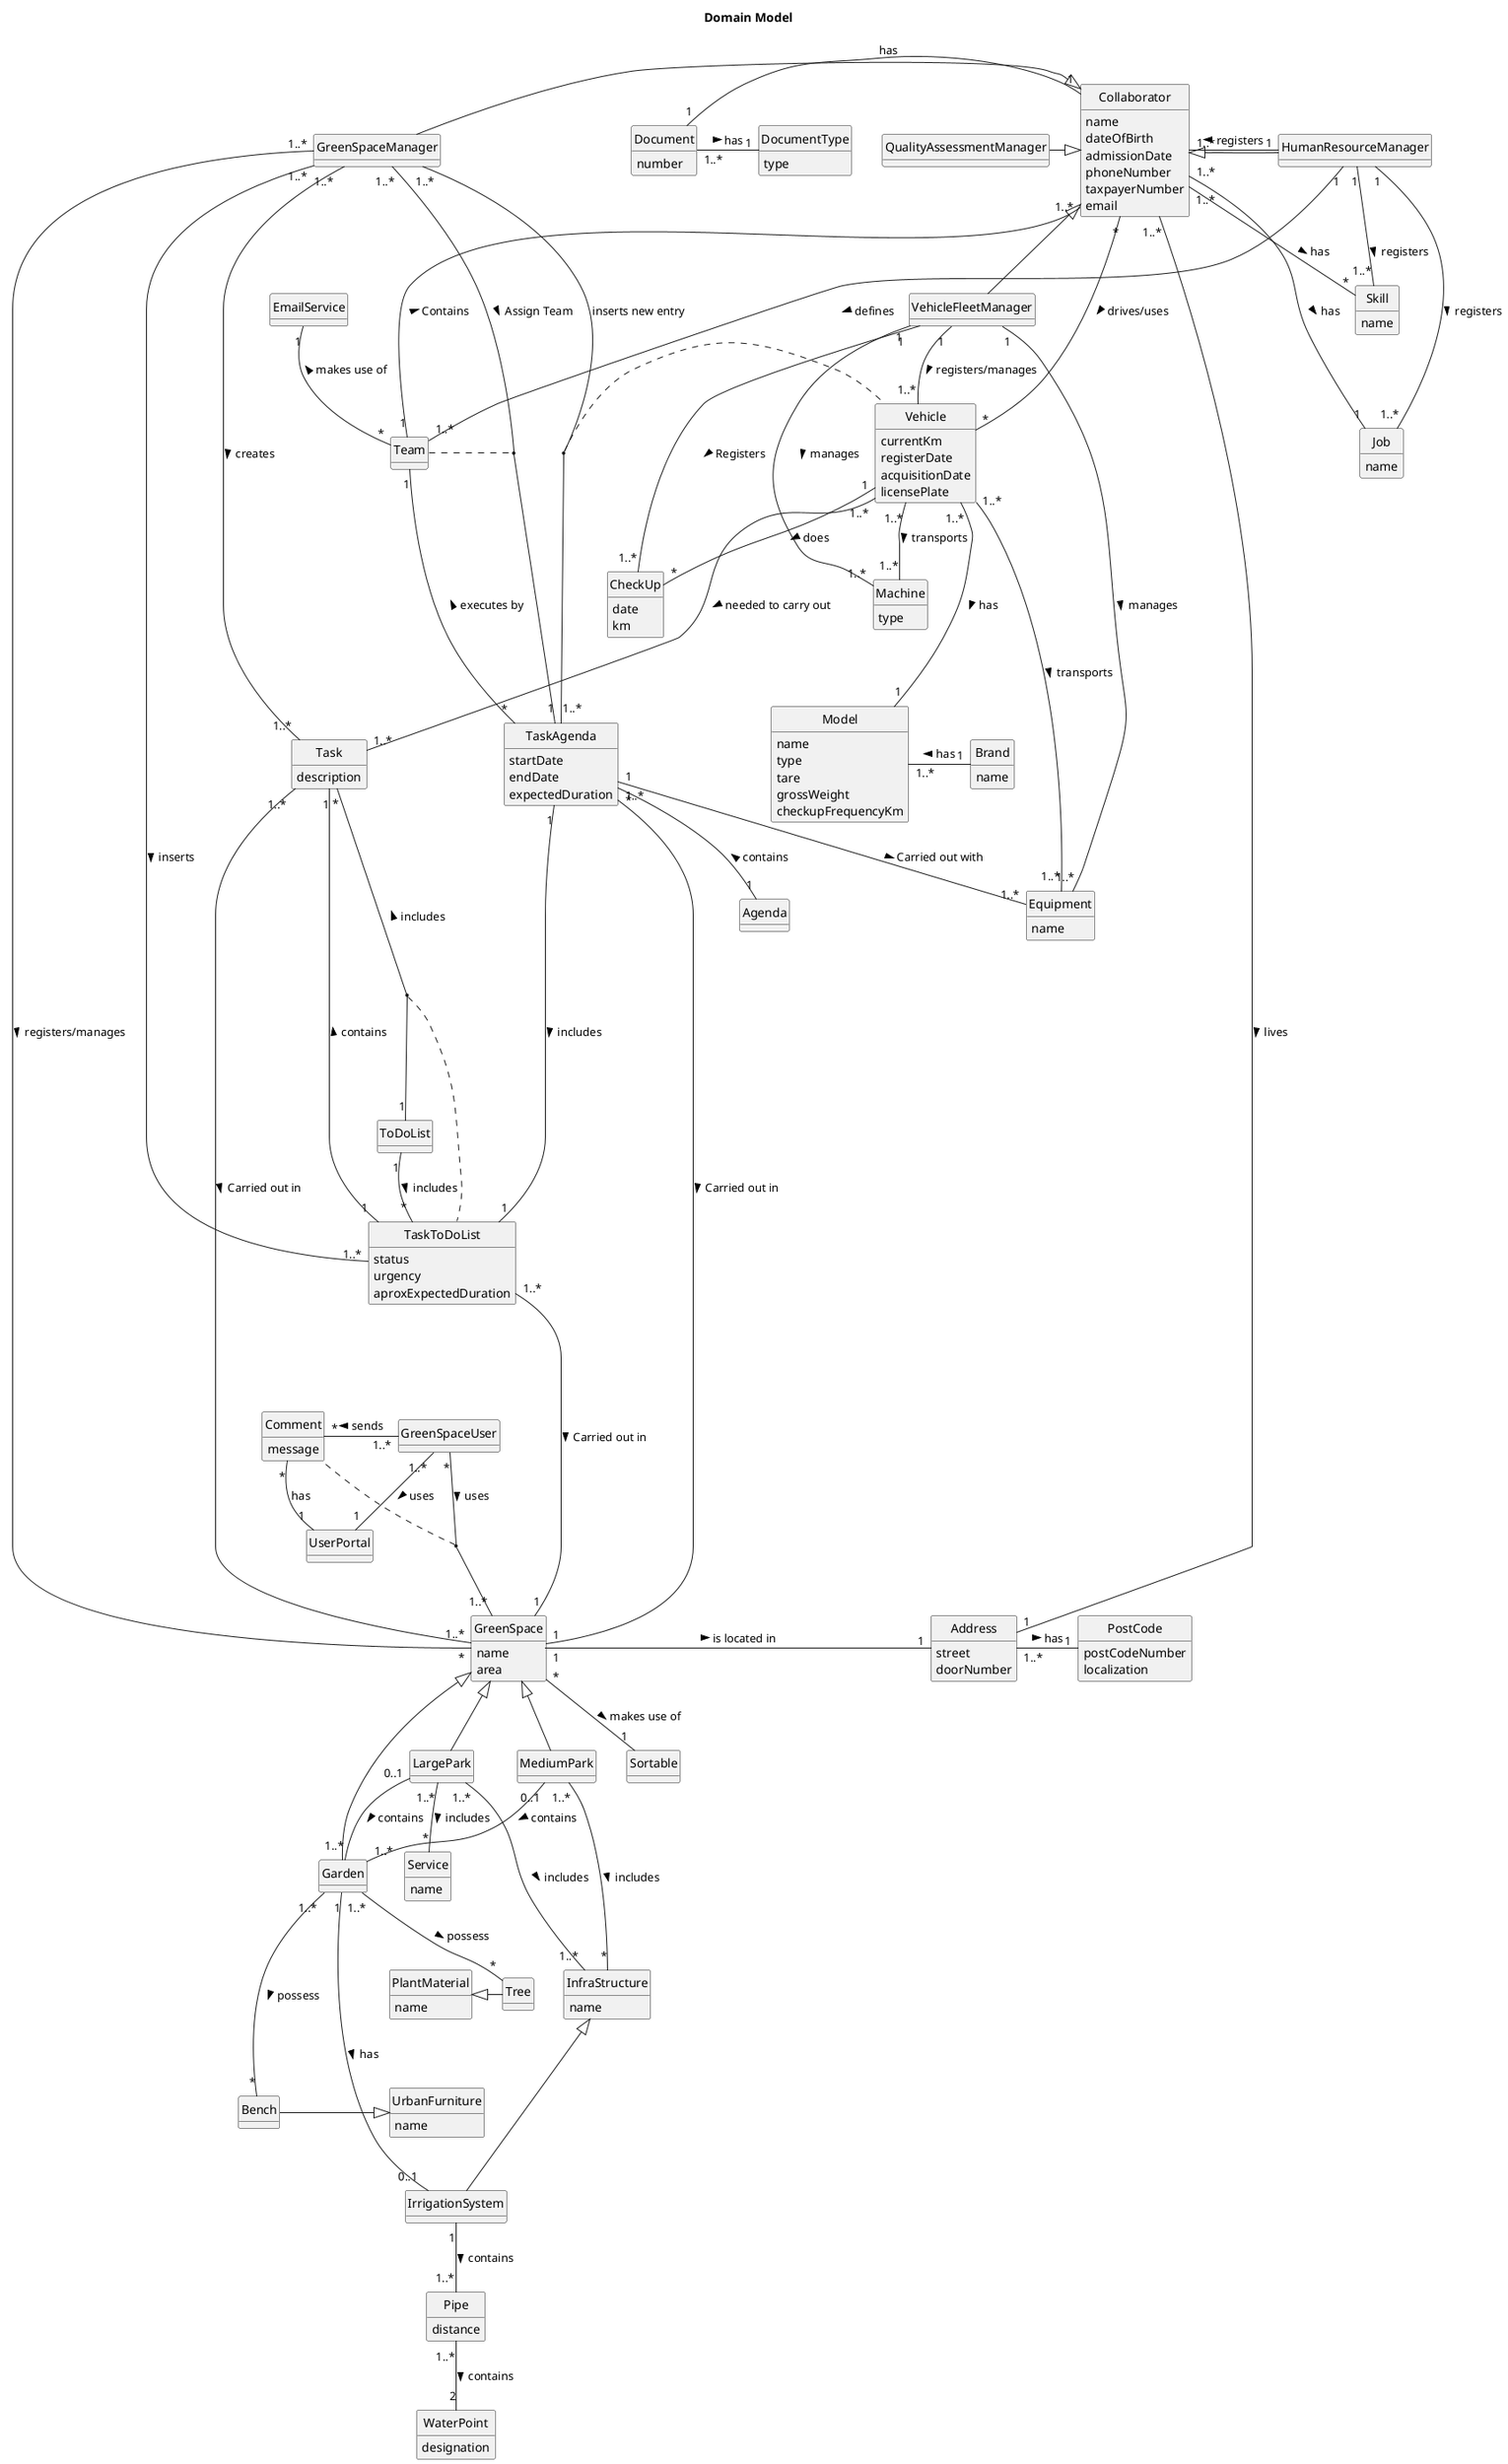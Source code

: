 @startuml
skinparam monochrome true
skinparam packageStyle rectangle
skinparam shadowing false
skinparam classAttributeIconSize 0
hide circle
hide methods

title Domain Model

class Collaborator {
    name
    dateOfBirth
    admissionDate
    phoneNumber
    taxpayerNumber
    email
}

class Document{
    number
}

class DocumentType{
    type
}

class Address {
    street
    doorNumber
}

class PostCode{
    postCodeNumber
    localization
}

class VehicleFleetManager {
}

class HumanResourceManager {
}

class GreenSpaceManager{
}

class GreenSpaceUser{
}

class QualityAssessmentManager{}

class Team{}

class Agenda{}

class ToDoList{}

class Task {
    description
}

class Brand {
     name
}

class Model {
     name
     type
     tare
     grossWeight
     checkupFrequencyKm
}

class Vehicle {
    currentKm
    registerDate
    acquisitionDate
    licensePlate
}

class CheckUp{
    date
    km
}

class Skill{
    name
}

class Job{
    name
}

class MediumPark{
}

'Verificar o localName
class GreenSpace{
    name
    area
}

class Garden{}

class LargePark{}

class PlantMaterial{
    name
}

class Tree{}

class UrbanFurniture{
    name
}

class Bench{}

class InfraStructure{
    name
}

class IrrigationSystem{}

class Pipe{
    distance
}

class WaterPoint{
    designation
}

class Service{
    name
}

class Machine{
    type
}

class Equipment{
    name
}

class EmailService{
}

class TaskToDoList{
    status
    urgency
    aproxExpectedDuration
}

class TaskAgenda{
    startDate
    endDate
    expectedDuration
}

class Sortable{
}

class UserPortal{
}

class Comment{
    message
}

'-------------Address-------------
Address "1..*" - "1" PostCode : has >

'-------------Agenda-------------
Agenda "1" -u- "*" TaskAgenda : contains >

'-------------Brand-------------
Brand "1" -l  "1..*" Model : has >

'-------------Collaborator-------------
Collaborator <|-u  QualityAssessmentManager
Collaborator <|-l GreenSpaceManager
Collaborator <|-  HumanResourceManager
Collaborator <|-d VehicleFleetManager
Collaborator "1..*" - "1" Address : lives >
Collaborator "*" -- "*" Vehicle : drives/uses >
Collaborator "1..*" --- "1" Team : Contains <
Collaborator "1" -l "1" Document : has
Collaborator "1..*" --- "1" Job : has >
Collaborator "1..*" - "*" Skill : has >

'-------------Document-------------
Document "1..*" - "1" DocumentType : has >

'-------------Garden-------------
Garden "1" ---- "0..1" IrrigationSystem : has >
Garden "1..*" -- "*" Tree : possess >
Garden "1..*" --- "*" Bench : possess >

'-------------GreenSpace-------------
GreenSpace <|-- MediumPark
GreenSpace <|-- Garden
GreenSpace <|-- LargePark
GreenSpace "1" - "1" Address : is located in >
GreenSpace "*" -- "1" Sortable : makes use of >

'-------------GreenSpaceManager-------------
GreenSpaceManager "1..*" -- "*" GreenSpace :  registers/manages >
GreenSpaceManager "1..*" -- "1..*" Task : creates >
GreenSpaceManager "1..*" - "1..*" TaskToDoList : inserts >
GreenSpaceManager "1..*" - "1..*" TaskAgenda : inserts new entry >
GreenSpaceManager "1..*" - "1" TaskAgenda : Assign Team >
(GreenSpaceManager,TaskAgenda) .. Team
(GreenSpaceManager,TaskAgenda) .. Vehicle

'-------------GreenSpaceUser-------------
GreenSpaceUser "*" -- "1..*" GreenSpace :  uses >
GreenSpaceUser "1..*" -u "*" Comment :  sends >
GreenSpaceUser "1..*" - "1" UserPortal : uses >
(GreenSpaceUser,GreenSpace) .. Comment

'-------------HumanResourceManager-------------
HumanResourceManager "1" -- "1..*" Collaborator : registers >
HumanResourceManager "1" - "1..*" Job : registers >
HumanResourceManager "1" -- "1..*" Skill : registers >
HumanResourceManager "1" -- "1..*" Team : defines >

'-------------InfraStructure-------------
InfraStructure <|- IrrigationSystem

'-------------IrrigationSystem-------------
IrrigationSystem "1" -- "1..*" Pipe : contains >

'-------------LargePark-------------
LargePark "1..*" --- "1..*" InfraStructure : includes >
LargePark "1..*" -- "*" Service : includes >
LargePark "0..1" - "1..*" Garden : contains >

'-------------MediumPark-------------
MediumPark "1..*" -- "*" InfraStructure : includes >
MediumPark "0..1" -- "1..*" Garden : contains >

'-------------Pipe-------------
Pipe "1..*" -- "2" WaterPoint : contains >

'-------------PlantMaterial-------------
PlantMaterial <|- Tree

'-------------Task-------------
Task "*" --- "1" ToDoList : includes <
Task "1..*" - "1..*" GreenSpace :  Carried out in  >
(Task,ToDoList) .. TaskToDoList

'-------------TaskAgenda-------------
TaskAgenda "1..*" --- "1" GreenSpace :  Carried out in  >
TaskAgenda "1" -- "1..*" Equipment : Carried out with >
TaskAgenda "1" - "1" TaskToDoList : includes >

'-------------TaskToDoList-------------
TaskToDoList "1..*" ----- "1" GreenSpace :  Carried out in  >
TaskToDoList "1" -u- "1" Task : contains >

'-------------Team-------------
Team "1" --- "*" TaskAgenda : executes by <
Team "*" -u- "1" EmailService : makes use of >

'-------------ToDoList-------------
ToDoList "1" -- "*" TaskToDoList : includes  >

'-------------UrbanFurniture-------------
UrbanFurniture <|- Bench

'-------------UserPortal-------------
UserPortal "1" -u- "*" Comment : has

'-------------Vehicle-------------
Vehicle "1..*" --- "1..*" Task :  needed to carry out >
Vehicle "1..*" -- "1..*" Machine :  transports >
Vehicle "1..*" - "1..*" Equipment :  transports >
Vehicle "1..*" --- "1" Model : has >
Vehicle "1" -- "*" CheckUp : does >

'-------------VehicleFleetManager-------------
VehicleFleetManager "1" - "1..*" Machine :  manages >
VehicleFleetManager "1" - "1..*" Equipment :  manages >
VehicleFleetManager "1" -- "1..*" Vehicle : registers/manages >
VehicleFleetManager "1" -- "1..*" CheckUp : Registers >

@enduml